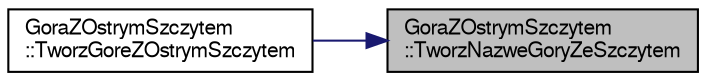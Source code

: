 digraph "GoraZOstrymSzczytem::TworzNazweGoryZeSzczytem"
{
 // LATEX_PDF_SIZE
  edge [fontname="FreeSans",fontsize="10",labelfontname="FreeSans",labelfontsize="10"];
  node [fontname="FreeSans",fontsize="10",shape=record];
  rankdir="RL";
  Node1 [label="GoraZOstrymSzczytem\l::TworzNazweGoryZeSzczytem",height=0.2,width=0.4,color="black", fillcolor="grey75", style="filled", fontcolor="black",tooltip="Metody tworzace zestawy plikow."];
  Node1 -> Node2 [dir="back",color="midnightblue",fontsize="10",style="solid",fontname="FreeSans"];
  Node2 [label="GoraZOstrymSzczytem\l::TworzGoreZOstrymSzczytem",height=0.2,width=0.4,color="black", fillcolor="white", style="filled",URL="$a00138.html#ad002585dbdd2d98063a577a63c1da145",tooltip="Metoda tworzaca odpowiedni plik wynikowy."];
}
